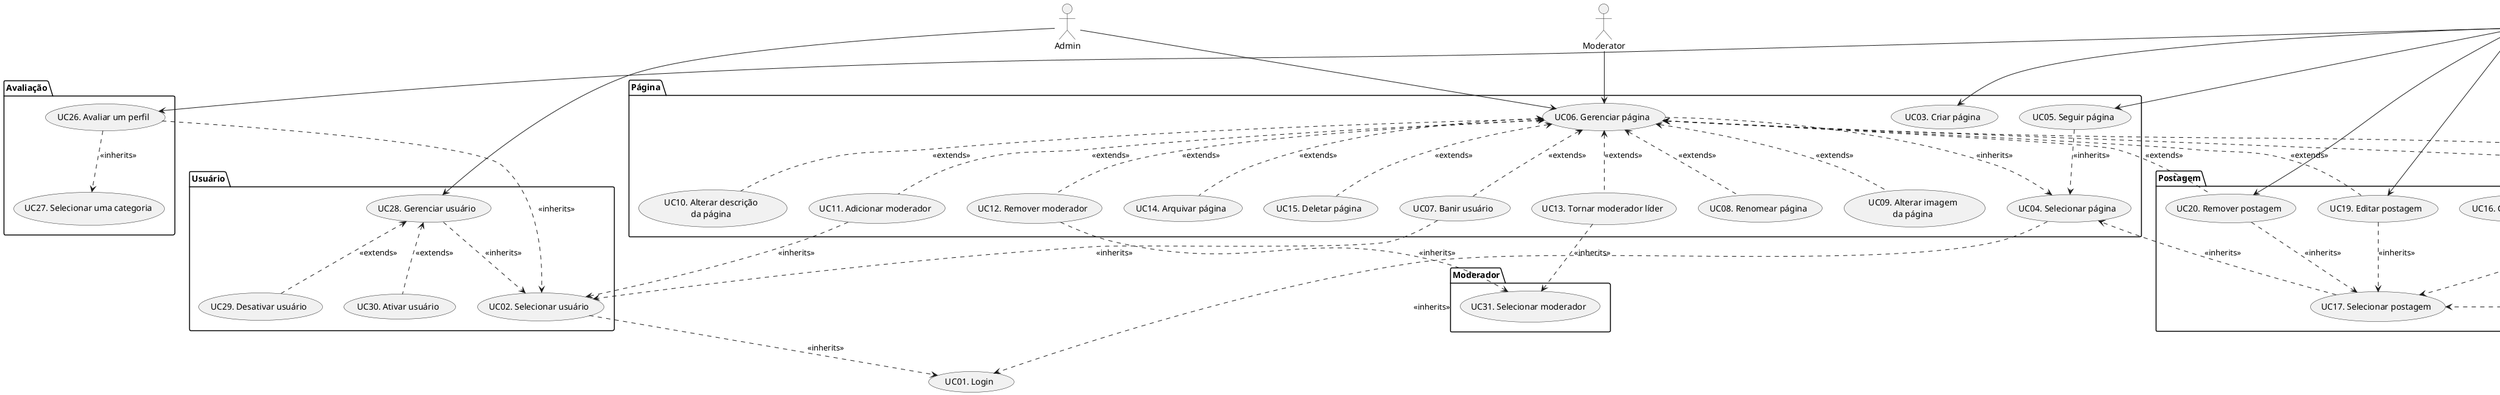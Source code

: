 @startuml usecase

actor User
actor Moderator
actor Admin

package Usuário {
    usecase "UC02. Selecionar usuário" as U2
    usecase "UC28. Gerenciar usuário" as U28
    usecase "UC29. Desativar usuário" as U29
    usecase "UC30. Ativar usuário" as U30
}

package Avaliação {
    usecase "UC26. Avaliar um perfil" as U26
    usecase "UC27. Selecionar uma categoria" as U27
}

package Página {
    usecase "UC03. Criar página" as U3
    usecase "UC04. Selecionar página" as U4
    usecase "UC05. Seguir página" as U5
    usecase "UC06. Gerenciar página" as U6
    usecase "UC07. Banir usuário" as U7
    usecase "UC08. Renomear página" as U8
    usecase "UC09. Alterar imagem\nda página" as U9
    usecase "UC10. Alterar descrição\nda página" as U10
    usecase "UC11. Adicionar moderador" as U11
    usecase "UC12. Remover moderador" as U12
    usecase "UC13. Tornar moderador líder" as U13
    usecase "UC14. Arquivar página" as U14
    usecase "UC15. Deletar página" as U15
}

package Postagem {
    usecase "UC16. Criar postagem" as U16
    usecase "UC17. Selecionar postagem" as U17
    usecase "UC18. Curtir postagem" as U18
    usecase "UC19. Editar postagem" as U19
    usecase "UC20. Remover postagem" as U20
}

package Comentário {
    usecase "UC21. Criar comentário" as U21
    usecase "UC22. Selecionar comentário" as U22
    usecase "UC23. Curtir comentário" as U23
    usecase "UC24. Editar comentário" as U24
    usecase "UC25. Remover comentário" as U25
}

package Moderador {
    usecase "UC31. Selecionar moderador" as U31
}

usecase "UC01. Login" as U1

User --> U3
User --> U5
User --> U16
User --> U18
User --> U19
User --> U20
User --> U21
User --> U23
User --> U24
User --> U25
User --> U26
Admin --> U6
Admin --> U28
Moderator --> U6

U5 ..> U4 : <<inherits>>
U6 ..> U4 : <<inherits>>
U6 <.. U7 : <<extends>>
U6 <.. U8 : <<extends>>
U6 <.. U9 : <<extends>>
U6 <.. U10 : <<extends>>
U6 <.. U11 : <<extends>>
U6 <.. U12 : <<extends>>
U6 <.. U13 : <<extends>>
U6 <.. U14 : <<extends>>
U6 <.. U15 : <<extends>>
U6 <.. U19 : <<extends>>
U6 <.. U20 : <<extends>>
U6 <.. U24 : <<extends>>
U6 <.. U25 : <<extends>>

U7 ..> U2 : <<inherits>>
U11 ..> U2 : <<inherits>>
U12 ..> U31 : <<inherits>>
U13 ..> U31 : <<inherits>>

U18 ..> U17 : <<inherits>>
U19 ..> U17 : <<inherits>>
U20 ..> U17 : <<inherits>>

U23 ..> U22 : <<inherits>>
U24 ..> U22 : <<inherits>>
U25 ..> U22 : <<inherits>>

U26 ..> U2 : <<inherits>>
U26 ..> U27 : <<inherits>>

U28 ..> U2 : <<inherits>>
U28 <.. U29 : <<extends>>
U28 <.. U30 : <<extends>>

U2 ..> U1 : <<inherits>>
U4 ..> U1 : <<inherits>>
U17 ..> U4 : <<inherits>>
U22 ..> U17 : <<inherits>>

@enduml